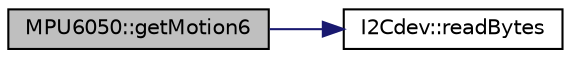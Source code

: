digraph "MPU6050::getMotion6"
{
  edge [fontname="Helvetica",fontsize="10",labelfontname="Helvetica",labelfontsize="10"];
  node [fontname="Helvetica",fontsize="10",shape=record];
  rankdir="LR";
  Node318 [label="MPU6050::getMotion6",height=0.2,width=0.4,color="black", fillcolor="grey75", style="filled", fontcolor="black"];
  Node318 -> Node319 [color="midnightblue",fontsize="10",style="solid",fontname="Helvetica"];
  Node319 [label="I2Cdev::readBytes",height=0.2,width=0.4,color="black", fillcolor="white", style="filled",URL="$class_i2_cdev.html#ae1eed9468ce4653e080bfd8481d2ac88",tooltip="Read multiple bytes from an 8-bit device register. "];
}
